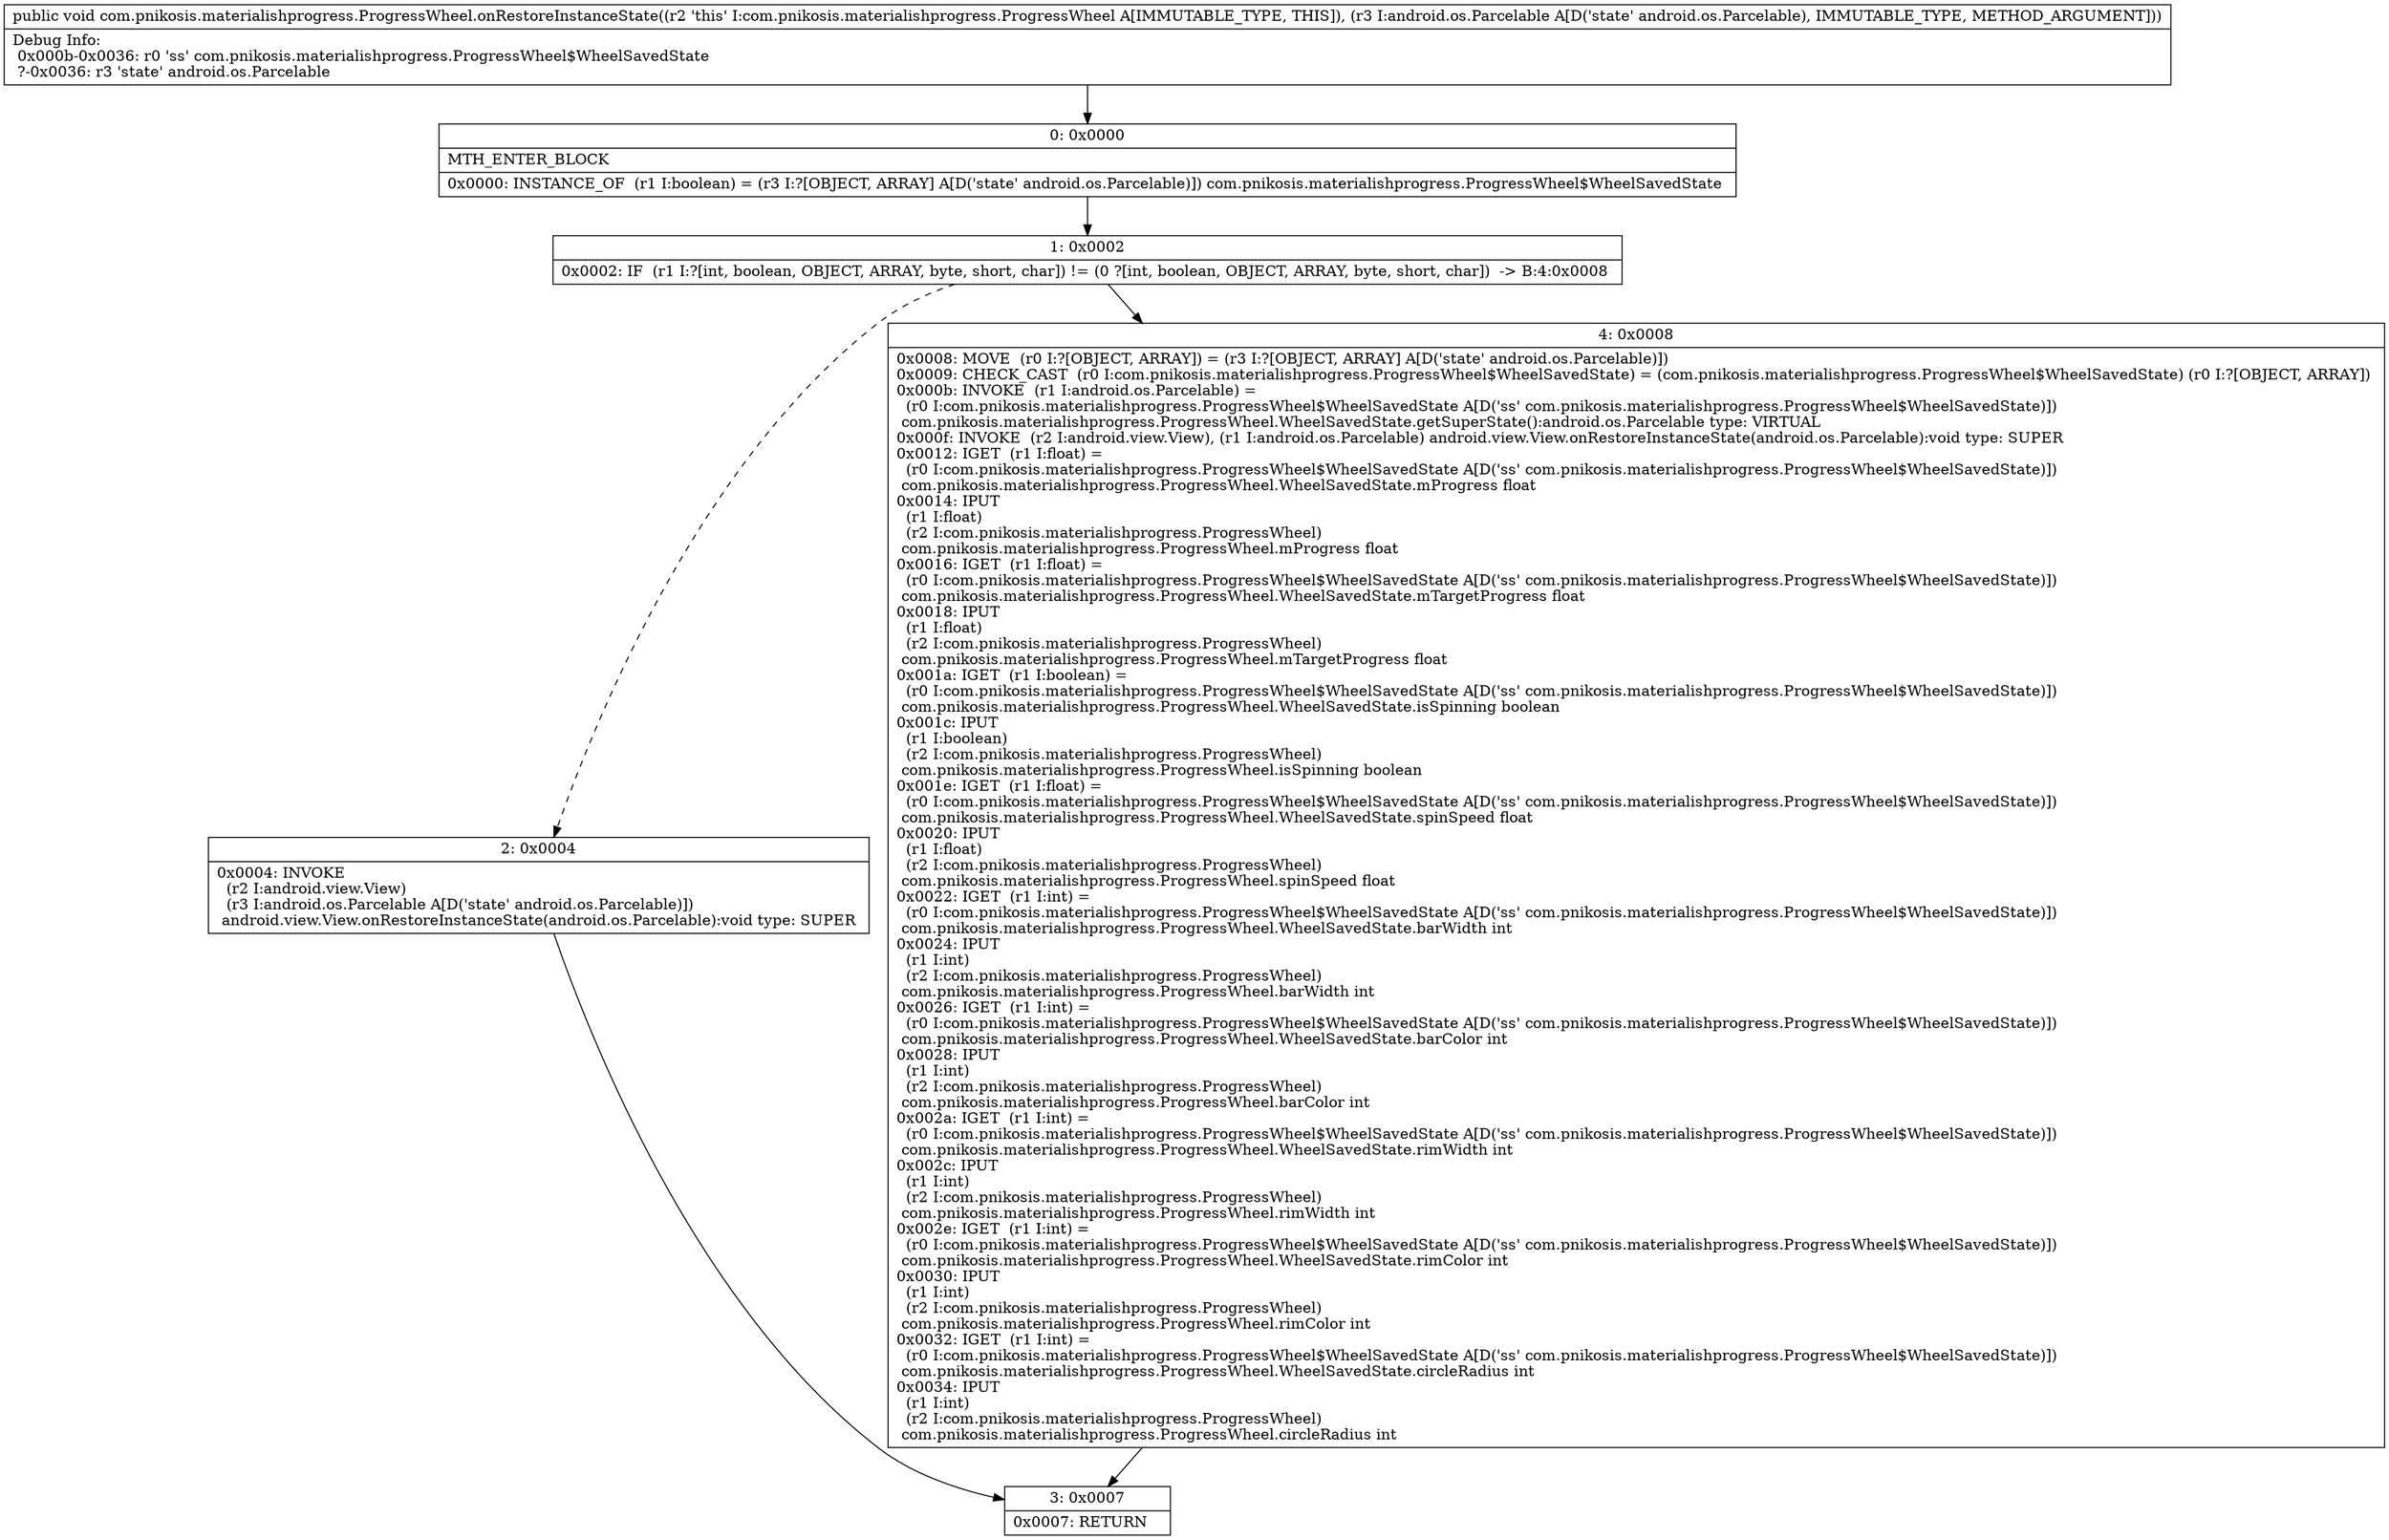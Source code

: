 digraph "CFG forcom.pnikosis.materialishprogress.ProgressWheel.onRestoreInstanceState(Landroid\/os\/Parcelable;)V" {
Node_0 [shape=record,label="{0\:\ 0x0000|MTH_ENTER_BLOCK\l|0x0000: INSTANCE_OF  (r1 I:boolean) = (r3 I:?[OBJECT, ARRAY] A[D('state' android.os.Parcelable)]) com.pnikosis.materialishprogress.ProgressWheel$WheelSavedState \l}"];
Node_1 [shape=record,label="{1\:\ 0x0002|0x0002: IF  (r1 I:?[int, boolean, OBJECT, ARRAY, byte, short, char]) != (0 ?[int, boolean, OBJECT, ARRAY, byte, short, char])  \-\> B:4:0x0008 \l}"];
Node_2 [shape=record,label="{2\:\ 0x0004|0x0004: INVOKE  \l  (r2 I:android.view.View)\l  (r3 I:android.os.Parcelable A[D('state' android.os.Parcelable)])\l android.view.View.onRestoreInstanceState(android.os.Parcelable):void type: SUPER \l}"];
Node_3 [shape=record,label="{3\:\ 0x0007|0x0007: RETURN   \l}"];
Node_4 [shape=record,label="{4\:\ 0x0008|0x0008: MOVE  (r0 I:?[OBJECT, ARRAY]) = (r3 I:?[OBJECT, ARRAY] A[D('state' android.os.Parcelable)]) \l0x0009: CHECK_CAST  (r0 I:com.pnikosis.materialishprogress.ProgressWheel$WheelSavedState) = (com.pnikosis.materialishprogress.ProgressWheel$WheelSavedState) (r0 I:?[OBJECT, ARRAY]) \l0x000b: INVOKE  (r1 I:android.os.Parcelable) = \l  (r0 I:com.pnikosis.materialishprogress.ProgressWheel$WheelSavedState A[D('ss' com.pnikosis.materialishprogress.ProgressWheel$WheelSavedState)])\l com.pnikosis.materialishprogress.ProgressWheel.WheelSavedState.getSuperState():android.os.Parcelable type: VIRTUAL \l0x000f: INVOKE  (r2 I:android.view.View), (r1 I:android.os.Parcelable) android.view.View.onRestoreInstanceState(android.os.Parcelable):void type: SUPER \l0x0012: IGET  (r1 I:float) = \l  (r0 I:com.pnikosis.materialishprogress.ProgressWheel$WheelSavedState A[D('ss' com.pnikosis.materialishprogress.ProgressWheel$WheelSavedState)])\l com.pnikosis.materialishprogress.ProgressWheel.WheelSavedState.mProgress float \l0x0014: IPUT  \l  (r1 I:float)\l  (r2 I:com.pnikosis.materialishprogress.ProgressWheel)\l com.pnikosis.materialishprogress.ProgressWheel.mProgress float \l0x0016: IGET  (r1 I:float) = \l  (r0 I:com.pnikosis.materialishprogress.ProgressWheel$WheelSavedState A[D('ss' com.pnikosis.materialishprogress.ProgressWheel$WheelSavedState)])\l com.pnikosis.materialishprogress.ProgressWheel.WheelSavedState.mTargetProgress float \l0x0018: IPUT  \l  (r1 I:float)\l  (r2 I:com.pnikosis.materialishprogress.ProgressWheel)\l com.pnikosis.materialishprogress.ProgressWheel.mTargetProgress float \l0x001a: IGET  (r1 I:boolean) = \l  (r0 I:com.pnikosis.materialishprogress.ProgressWheel$WheelSavedState A[D('ss' com.pnikosis.materialishprogress.ProgressWheel$WheelSavedState)])\l com.pnikosis.materialishprogress.ProgressWheel.WheelSavedState.isSpinning boolean \l0x001c: IPUT  \l  (r1 I:boolean)\l  (r2 I:com.pnikosis.materialishprogress.ProgressWheel)\l com.pnikosis.materialishprogress.ProgressWheel.isSpinning boolean \l0x001e: IGET  (r1 I:float) = \l  (r0 I:com.pnikosis.materialishprogress.ProgressWheel$WheelSavedState A[D('ss' com.pnikosis.materialishprogress.ProgressWheel$WheelSavedState)])\l com.pnikosis.materialishprogress.ProgressWheel.WheelSavedState.spinSpeed float \l0x0020: IPUT  \l  (r1 I:float)\l  (r2 I:com.pnikosis.materialishprogress.ProgressWheel)\l com.pnikosis.materialishprogress.ProgressWheel.spinSpeed float \l0x0022: IGET  (r1 I:int) = \l  (r0 I:com.pnikosis.materialishprogress.ProgressWheel$WheelSavedState A[D('ss' com.pnikosis.materialishprogress.ProgressWheel$WheelSavedState)])\l com.pnikosis.materialishprogress.ProgressWheel.WheelSavedState.barWidth int \l0x0024: IPUT  \l  (r1 I:int)\l  (r2 I:com.pnikosis.materialishprogress.ProgressWheel)\l com.pnikosis.materialishprogress.ProgressWheel.barWidth int \l0x0026: IGET  (r1 I:int) = \l  (r0 I:com.pnikosis.materialishprogress.ProgressWheel$WheelSavedState A[D('ss' com.pnikosis.materialishprogress.ProgressWheel$WheelSavedState)])\l com.pnikosis.materialishprogress.ProgressWheel.WheelSavedState.barColor int \l0x0028: IPUT  \l  (r1 I:int)\l  (r2 I:com.pnikosis.materialishprogress.ProgressWheel)\l com.pnikosis.materialishprogress.ProgressWheel.barColor int \l0x002a: IGET  (r1 I:int) = \l  (r0 I:com.pnikosis.materialishprogress.ProgressWheel$WheelSavedState A[D('ss' com.pnikosis.materialishprogress.ProgressWheel$WheelSavedState)])\l com.pnikosis.materialishprogress.ProgressWheel.WheelSavedState.rimWidth int \l0x002c: IPUT  \l  (r1 I:int)\l  (r2 I:com.pnikosis.materialishprogress.ProgressWheel)\l com.pnikosis.materialishprogress.ProgressWheel.rimWidth int \l0x002e: IGET  (r1 I:int) = \l  (r0 I:com.pnikosis.materialishprogress.ProgressWheel$WheelSavedState A[D('ss' com.pnikosis.materialishprogress.ProgressWheel$WheelSavedState)])\l com.pnikosis.materialishprogress.ProgressWheel.WheelSavedState.rimColor int \l0x0030: IPUT  \l  (r1 I:int)\l  (r2 I:com.pnikosis.materialishprogress.ProgressWheel)\l com.pnikosis.materialishprogress.ProgressWheel.rimColor int \l0x0032: IGET  (r1 I:int) = \l  (r0 I:com.pnikosis.materialishprogress.ProgressWheel$WheelSavedState A[D('ss' com.pnikosis.materialishprogress.ProgressWheel$WheelSavedState)])\l com.pnikosis.materialishprogress.ProgressWheel.WheelSavedState.circleRadius int \l0x0034: IPUT  \l  (r1 I:int)\l  (r2 I:com.pnikosis.materialishprogress.ProgressWheel)\l com.pnikosis.materialishprogress.ProgressWheel.circleRadius int \l}"];
MethodNode[shape=record,label="{public void com.pnikosis.materialishprogress.ProgressWheel.onRestoreInstanceState((r2 'this' I:com.pnikosis.materialishprogress.ProgressWheel A[IMMUTABLE_TYPE, THIS]), (r3 I:android.os.Parcelable A[D('state' android.os.Parcelable), IMMUTABLE_TYPE, METHOD_ARGUMENT]))  | Debug Info:\l  0x000b\-0x0036: r0 'ss' com.pnikosis.materialishprogress.ProgressWheel$WheelSavedState\l  ?\-0x0036: r3 'state' android.os.Parcelable\l}"];
MethodNode -> Node_0;
Node_0 -> Node_1;
Node_1 -> Node_2[style=dashed];
Node_1 -> Node_4;
Node_2 -> Node_3;
Node_4 -> Node_3;
}

